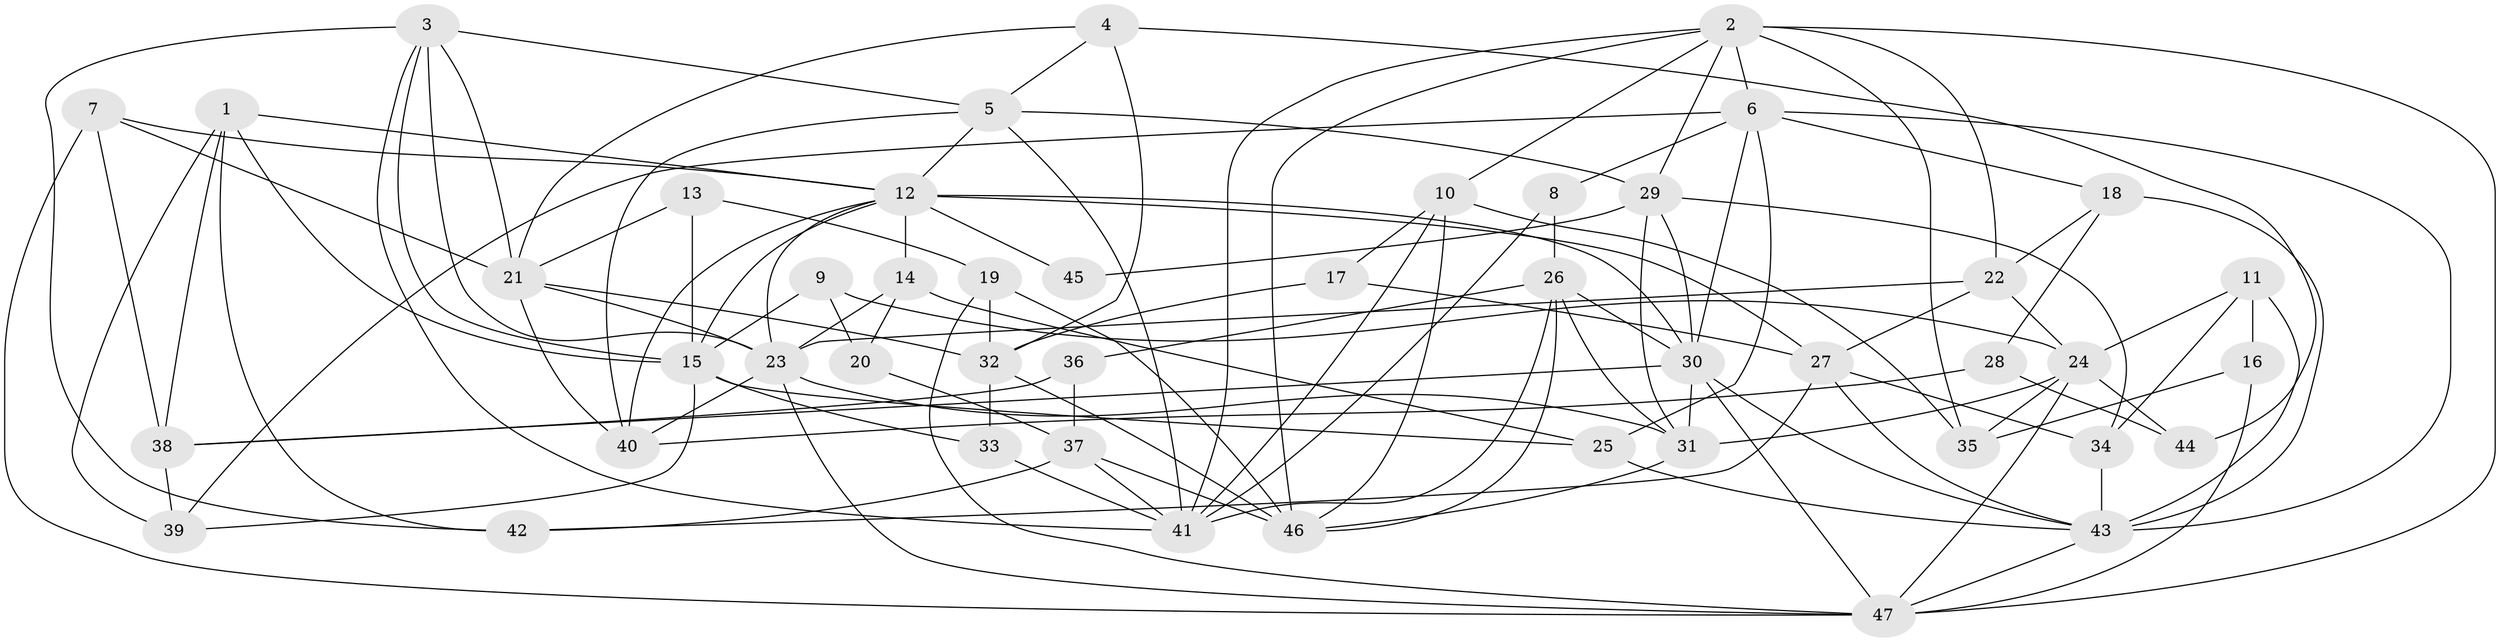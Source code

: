 // original degree distribution, {6: 0.09574468085106383, 4: 0.2872340425531915, 5: 0.19148936170212766, 3: 0.2553191489361702, 2: 0.1276595744680851, 7: 0.0425531914893617}
// Generated by graph-tools (version 1.1) at 2025/37/03/04/25 23:37:03]
// undirected, 47 vertices, 121 edges
graph export_dot {
  node [color=gray90,style=filled];
  1;
  2;
  3;
  4;
  5;
  6;
  7;
  8;
  9;
  10;
  11;
  12;
  13;
  14;
  15;
  16;
  17;
  18;
  19;
  20;
  21;
  22;
  23;
  24;
  25;
  26;
  27;
  28;
  29;
  30;
  31;
  32;
  33;
  34;
  35;
  36;
  37;
  38;
  39;
  40;
  41;
  42;
  43;
  44;
  45;
  46;
  47;
  1 -- 12 [weight=1.0];
  1 -- 15 [weight=1.0];
  1 -- 38 [weight=1.0];
  1 -- 39 [weight=1.0];
  1 -- 42 [weight=1.0];
  2 -- 6 [weight=1.0];
  2 -- 10 [weight=1.0];
  2 -- 22 [weight=1.0];
  2 -- 29 [weight=1.0];
  2 -- 35 [weight=1.0];
  2 -- 41 [weight=1.0];
  2 -- 46 [weight=1.0];
  2 -- 47 [weight=1.0];
  3 -- 5 [weight=1.0];
  3 -- 15 [weight=1.0];
  3 -- 21 [weight=1.0];
  3 -- 23 [weight=1.0];
  3 -- 41 [weight=1.0];
  3 -- 42 [weight=1.0];
  4 -- 5 [weight=1.0];
  4 -- 21 [weight=1.0];
  4 -- 32 [weight=1.0];
  4 -- 44 [weight=1.0];
  5 -- 12 [weight=1.0];
  5 -- 29 [weight=1.0];
  5 -- 40 [weight=1.0];
  5 -- 41 [weight=1.0];
  6 -- 8 [weight=1.0];
  6 -- 18 [weight=1.0];
  6 -- 25 [weight=1.0];
  6 -- 30 [weight=1.0];
  6 -- 39 [weight=1.0];
  6 -- 43 [weight=1.0];
  7 -- 12 [weight=1.0];
  7 -- 21 [weight=1.0];
  7 -- 38 [weight=2.0];
  7 -- 47 [weight=1.0];
  8 -- 26 [weight=1.0];
  8 -- 41 [weight=1.0];
  9 -- 15 [weight=2.0];
  9 -- 20 [weight=2.0];
  9 -- 24 [weight=1.0];
  10 -- 17 [weight=1.0];
  10 -- 35 [weight=1.0];
  10 -- 41 [weight=1.0];
  10 -- 46 [weight=1.0];
  11 -- 16 [weight=1.0];
  11 -- 24 [weight=1.0];
  11 -- 34 [weight=1.0];
  11 -- 43 [weight=2.0];
  12 -- 14 [weight=1.0];
  12 -- 15 [weight=1.0];
  12 -- 23 [weight=2.0];
  12 -- 27 [weight=1.0];
  12 -- 30 [weight=1.0];
  12 -- 40 [weight=1.0];
  12 -- 45 [weight=3.0];
  13 -- 15 [weight=1.0];
  13 -- 19 [weight=1.0];
  13 -- 21 [weight=1.0];
  14 -- 20 [weight=1.0];
  14 -- 23 [weight=1.0];
  14 -- 25 [weight=1.0];
  15 -- 25 [weight=1.0];
  15 -- 33 [weight=1.0];
  15 -- 39 [weight=1.0];
  16 -- 35 [weight=1.0];
  16 -- 47 [weight=1.0];
  17 -- 27 [weight=1.0];
  17 -- 32 [weight=1.0];
  18 -- 22 [weight=1.0];
  18 -- 28 [weight=1.0];
  18 -- 43 [weight=1.0];
  19 -- 32 [weight=1.0];
  19 -- 46 [weight=2.0];
  19 -- 47 [weight=1.0];
  20 -- 37 [weight=1.0];
  21 -- 23 [weight=1.0];
  21 -- 32 [weight=1.0];
  21 -- 40 [weight=1.0];
  22 -- 23 [weight=1.0];
  22 -- 24 [weight=1.0];
  22 -- 27 [weight=1.0];
  23 -- 31 [weight=1.0];
  23 -- 40 [weight=1.0];
  23 -- 47 [weight=1.0];
  24 -- 31 [weight=2.0];
  24 -- 35 [weight=1.0];
  24 -- 44 [weight=1.0];
  24 -- 47 [weight=1.0];
  25 -- 43 [weight=1.0];
  26 -- 30 [weight=2.0];
  26 -- 31 [weight=1.0];
  26 -- 36 [weight=2.0];
  26 -- 41 [weight=1.0];
  26 -- 46 [weight=1.0];
  27 -- 34 [weight=1.0];
  27 -- 42 [weight=1.0];
  27 -- 43 [weight=2.0];
  28 -- 40 [weight=1.0];
  28 -- 44 [weight=1.0];
  29 -- 30 [weight=1.0];
  29 -- 31 [weight=2.0];
  29 -- 34 [weight=2.0];
  29 -- 45 [weight=1.0];
  30 -- 31 [weight=1.0];
  30 -- 38 [weight=1.0];
  30 -- 43 [weight=1.0];
  30 -- 47 [weight=1.0];
  31 -- 46 [weight=1.0];
  32 -- 33 [weight=1.0];
  32 -- 46 [weight=1.0];
  33 -- 41 [weight=1.0];
  34 -- 43 [weight=1.0];
  36 -- 37 [weight=1.0];
  36 -- 38 [weight=1.0];
  37 -- 41 [weight=1.0];
  37 -- 42 [weight=1.0];
  37 -- 46 [weight=1.0];
  38 -- 39 [weight=1.0];
  43 -- 47 [weight=1.0];
}
